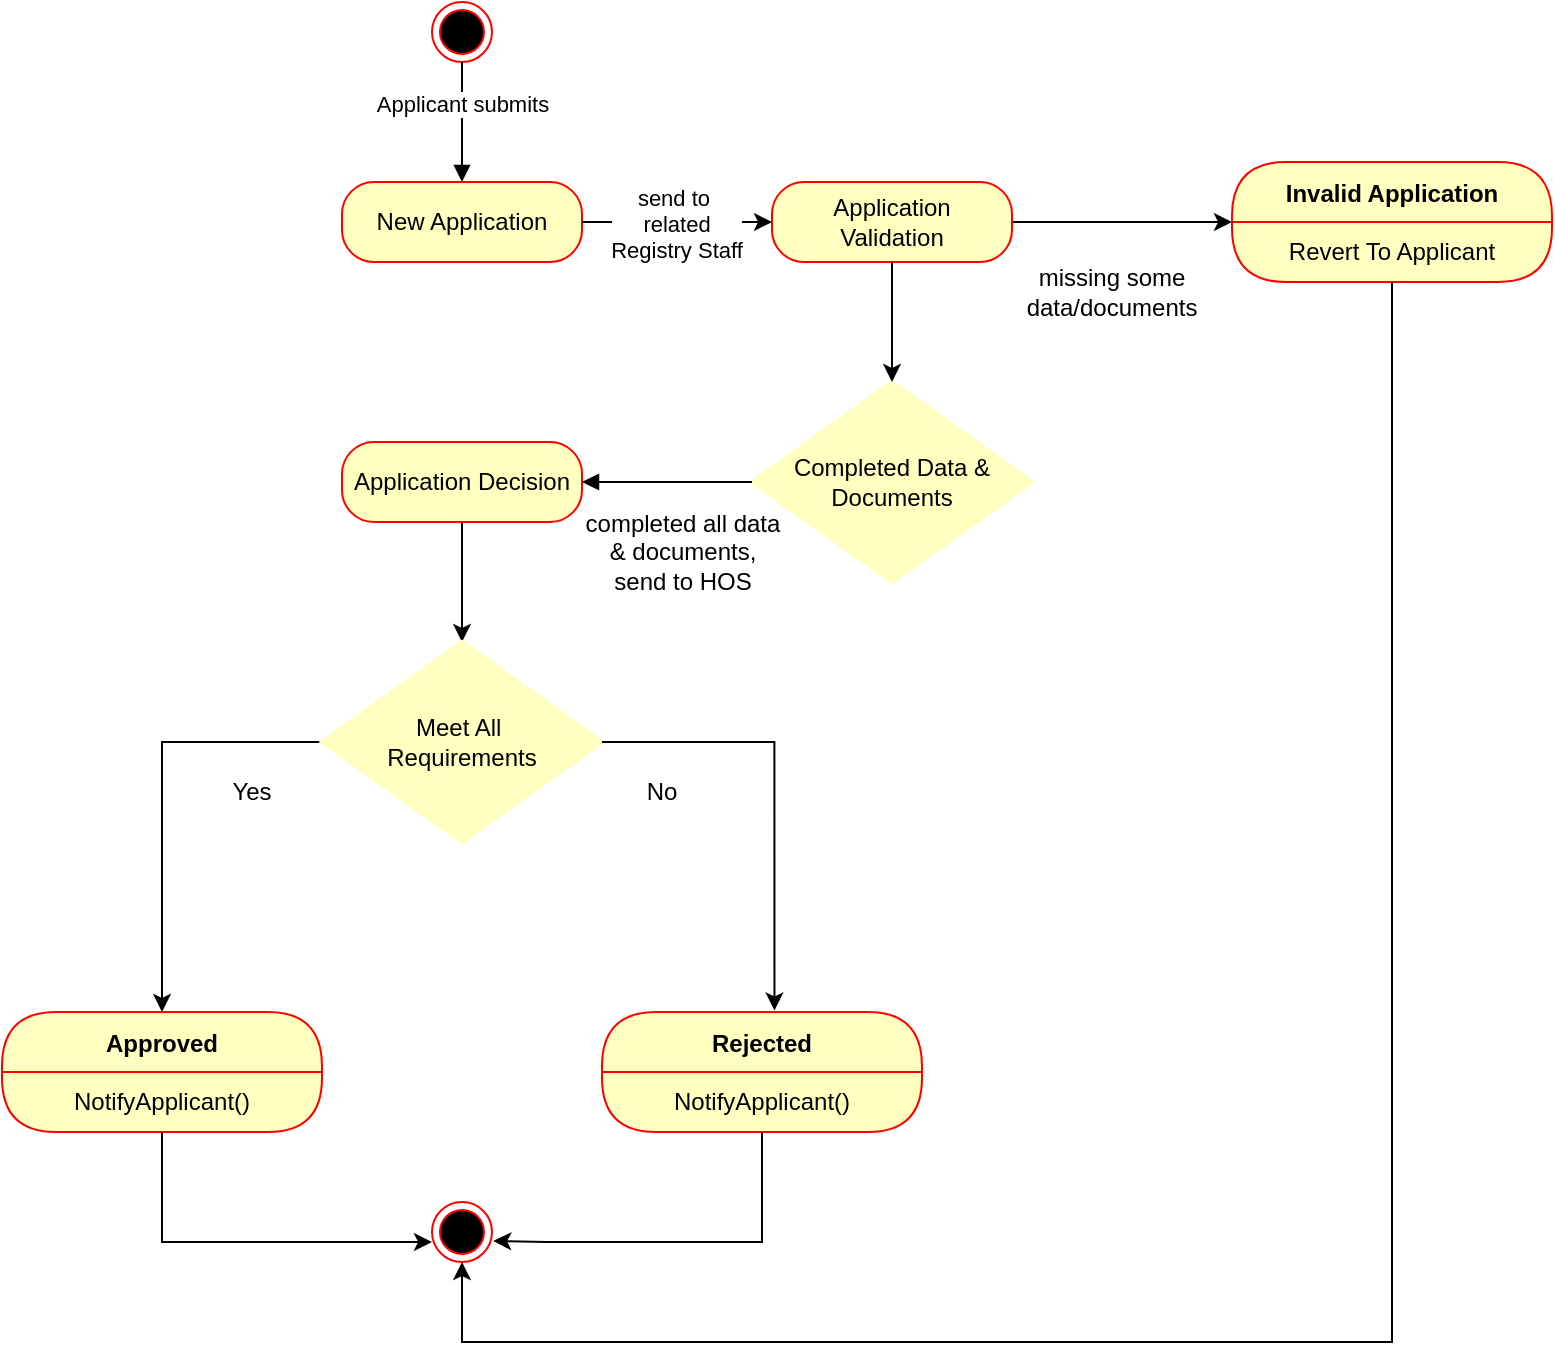 <mxfile version="24.7.16">
  <diagram name="Page-1" id="bEX4h_K71wkaQyJwmbms">
    <mxGraphModel dx="1866" dy="566" grid="1" gridSize="10" guides="1" tooltips="1" connect="1" arrows="1" fold="1" page="1" pageScale="1" pageWidth="827" pageHeight="1169" math="0" shadow="0">
      <root>
        <mxCell id="0" />
        <mxCell id="1" parent="0" />
        <mxCell id="BYFe8m7S0VlNQ-2gdVnh-1" value="" style="ellipse;html=1;shape=endState;fillColor=#000000;strokeColor=#ff0000;" vertex="1" parent="1">
          <mxGeometry x="110" y="80" width="30" height="30" as="geometry" />
        </mxCell>
        <mxCell id="BYFe8m7S0VlNQ-2gdVnh-2" value="Applicant submits" style="html=1;verticalAlign=bottom;endArrow=block;curved=0;rounded=0;exitX=0.5;exitY=1;exitDx=0;exitDy=0;entryX=0.5;entryY=0;entryDx=0;entryDy=0;" edge="1" parent="1" source="BYFe8m7S0VlNQ-2gdVnh-1" target="BYFe8m7S0VlNQ-2gdVnh-3">
          <mxGeometry width="80" relative="1" as="geometry">
            <mxPoint x="370" y="360" as="sourcePoint" />
            <mxPoint x="125" y="160" as="targetPoint" />
          </mxGeometry>
        </mxCell>
        <mxCell id="BYFe8m7S0VlNQ-2gdVnh-3" value="New Application" style="rounded=1;whiteSpace=wrap;html=1;arcSize=40;fontColor=#000000;fillColor=#ffffc0;strokeColor=#ff0000;" vertex="1" parent="1">
          <mxGeometry x="65" y="170" width="120" height="40" as="geometry" />
        </mxCell>
        <mxCell id="BYFe8m7S0VlNQ-2gdVnh-43" style="edgeStyle=orthogonalEdgeStyle;rounded=0;orthogonalLoop=1;jettySize=auto;html=1;exitX=1;exitY=0.5;exitDx=0;exitDy=0;" edge="1" parent="1" source="BYFe8m7S0VlNQ-2gdVnh-6">
          <mxGeometry relative="1" as="geometry">
            <mxPoint x="510" y="190" as="targetPoint" />
          </mxGeometry>
        </mxCell>
        <mxCell id="BYFe8m7S0VlNQ-2gdVnh-6" value="Application&lt;div&gt;Validation&lt;/div&gt;" style="rounded=1;whiteSpace=wrap;html=1;arcSize=40;fontColor=#000000;fillColor=#FFFFC0;strokeColor=#ff0000;" vertex="1" parent="1">
          <mxGeometry x="280" y="170" width="120" height="40" as="geometry" />
        </mxCell>
        <mxCell id="BYFe8m7S0VlNQ-2gdVnh-7" value="Completed Data &amp;amp; Documents" style="strokeWidth=2;html=1;shape=mxgraph.flowchart.decision;whiteSpace=wrap;fillColor=#FFFFC0;strokeColor=#FFFFC0;" vertex="1" parent="1">
          <mxGeometry x="270" y="270" width="140" height="100" as="geometry" />
        </mxCell>
        <mxCell id="BYFe8m7S0VlNQ-2gdVnh-30" style="edgeStyle=orthogonalEdgeStyle;rounded=0;orthogonalLoop=1;jettySize=auto;html=1;exitX=0.5;exitY=1;exitDx=0;exitDy=0;" edge="1" parent="1" source="BYFe8m7S0VlNQ-2gdVnh-8" target="BYFe8m7S0VlNQ-2gdVnh-12">
          <mxGeometry relative="1" as="geometry" />
        </mxCell>
        <mxCell id="BYFe8m7S0VlNQ-2gdVnh-8" value="Application Decision" style="rounded=1;whiteSpace=wrap;html=1;arcSize=40;fontColor=#000000;fillColor=#ffffc0;strokeColor=#ff0000;" vertex="1" parent="1">
          <mxGeometry x="65" y="300" width="120" height="40" as="geometry" />
        </mxCell>
        <mxCell id="BYFe8m7S0VlNQ-2gdVnh-10" style="edgeStyle=orthogonalEdgeStyle;rounded=0;orthogonalLoop=1;jettySize=auto;html=1;exitX=0.5;exitY=1;exitDx=0;exitDy=0;entryX=0.5;entryY=0;entryDx=0;entryDy=0;entryPerimeter=0;" edge="1" parent="1" source="BYFe8m7S0VlNQ-2gdVnh-6" target="BYFe8m7S0VlNQ-2gdVnh-7">
          <mxGeometry relative="1" as="geometry" />
        </mxCell>
        <mxCell id="BYFe8m7S0VlNQ-2gdVnh-52" style="edgeStyle=orthogonalEdgeStyle;rounded=0;orthogonalLoop=1;jettySize=auto;html=1;exitX=0;exitY=0.5;exitDx=0;exitDy=0;exitPerimeter=0;entryX=0.5;entryY=0;entryDx=0;entryDy=0;" edge="1" parent="1" source="BYFe8m7S0VlNQ-2gdVnh-12" target="BYFe8m7S0VlNQ-2gdVnh-20">
          <mxGeometry relative="1" as="geometry" />
        </mxCell>
        <mxCell id="BYFe8m7S0VlNQ-2gdVnh-12" value="Meet All&amp;nbsp;&lt;div&gt;Requirements&lt;/div&gt;" style="strokeWidth=2;html=1;shape=mxgraph.flowchart.decision;whiteSpace=wrap;fillColor=#FFFFC0;strokeColor=#FFFFC0;" vertex="1" parent="1">
          <mxGeometry x="55" y="400" width="140" height="100" as="geometry" />
        </mxCell>
        <mxCell id="BYFe8m7S0VlNQ-2gdVnh-13" value="Rejected" style="swimlane;fontStyle=1;align=center;verticalAlign=middle;childLayout=stackLayout;horizontal=1;startSize=30;horizontalStack=0;resizeParent=0;resizeLast=1;container=0;fontColor=#000000;collapsible=0;rounded=1;arcSize=30;strokeColor=#ff0000;fillColor=#ffffc0;swimlaneFillColor=#ffffc0;dropTarget=0;" vertex="1" parent="1">
          <mxGeometry x="195" y="585" width="160" height="60" as="geometry" />
        </mxCell>
        <mxCell id="BYFe8m7S0VlNQ-2gdVnh-14" value="NotifyApplicant()" style="text;html=1;strokeColor=none;fillColor=none;align=center;verticalAlign=middle;spacingLeft=4;spacingRight=4;whiteSpace=wrap;overflow=hidden;rotatable=0;fontColor=#000000;" vertex="1" parent="BYFe8m7S0VlNQ-2gdVnh-13">
          <mxGeometry y="30" width="160" height="30" as="geometry" />
        </mxCell>
        <mxCell id="BYFe8m7S0VlNQ-2gdVnh-20" value="Approved" style="swimlane;fontStyle=1;align=center;verticalAlign=middle;childLayout=stackLayout;horizontal=1;startSize=30;horizontalStack=0;resizeParent=0;resizeLast=1;container=0;fontColor=#000000;collapsible=0;rounded=1;arcSize=30;strokeColor=#ff0000;fillColor=#ffffc0;swimlaneFillColor=#ffffc0;dropTarget=0;" vertex="1" parent="1">
          <mxGeometry x="-105" y="585" width="160" height="60" as="geometry" />
        </mxCell>
        <mxCell id="BYFe8m7S0VlNQ-2gdVnh-21" value="NotifyApplicant()" style="text;html=1;strokeColor=none;fillColor=none;align=center;verticalAlign=middle;spacingLeft=4;spacingRight=4;whiteSpace=wrap;overflow=hidden;rotatable=0;fontColor=#000000;" vertex="1" parent="BYFe8m7S0VlNQ-2gdVnh-20">
          <mxGeometry y="30" width="160" height="30" as="geometry" />
        </mxCell>
        <mxCell id="BYFe8m7S0VlNQ-2gdVnh-27" value="" style="ellipse;html=1;shape=endState;fillColor=#000000;strokeColor=#ff0000;" vertex="1" parent="1">
          <mxGeometry x="110" y="680" width="30" height="30" as="geometry" />
        </mxCell>
        <mxCell id="BYFe8m7S0VlNQ-2gdVnh-28" style="edgeStyle=orthogonalEdgeStyle;rounded=0;orthogonalLoop=1;jettySize=auto;html=1;entryX=1.021;entryY=0.648;entryDx=0;entryDy=0;entryPerimeter=0;" edge="1" parent="1" source="BYFe8m7S0VlNQ-2gdVnh-14" target="BYFe8m7S0VlNQ-2gdVnh-27">
          <mxGeometry relative="1" as="geometry">
            <Array as="points">
              <mxPoint x="275" y="700" />
              <mxPoint x="167" y="700" />
            </Array>
          </mxGeometry>
        </mxCell>
        <mxCell id="BYFe8m7S0VlNQ-2gdVnh-29" style="edgeStyle=orthogonalEdgeStyle;rounded=0;orthogonalLoop=1;jettySize=auto;html=1;exitX=0.5;exitY=1;exitDx=0;exitDy=0;entryX=0;entryY=0.667;entryDx=0;entryDy=0;entryPerimeter=0;" edge="1" parent="1" source="BYFe8m7S0VlNQ-2gdVnh-21" target="BYFe8m7S0VlNQ-2gdVnh-27">
          <mxGeometry relative="1" as="geometry">
            <Array as="points">
              <mxPoint x="-25" y="700" />
            </Array>
          </mxGeometry>
        </mxCell>
        <mxCell id="BYFe8m7S0VlNQ-2gdVnh-31" value="Invalid Application" style="swimlane;fontStyle=1;align=center;verticalAlign=middle;childLayout=stackLayout;horizontal=1;startSize=30;horizontalStack=0;resizeParent=0;resizeLast=1;container=0;fontColor=#000000;collapsible=0;rounded=1;arcSize=30;strokeColor=#ff0000;fillColor=#ffffc0;swimlaneFillColor=#ffffc0;dropTarget=0;" vertex="1" parent="1">
          <mxGeometry x="510" y="160" width="160" height="60" as="geometry" />
        </mxCell>
        <mxCell id="BYFe8m7S0VlNQ-2gdVnh-35" style="edgeStyle=orthogonalEdgeStyle;rounded=0;orthogonalLoop=1;jettySize=auto;html=1;exitX=0;exitY=0;exitDx=0;exitDy=0;" edge="1" parent="BYFe8m7S0VlNQ-2gdVnh-31" source="BYFe8m7S0VlNQ-2gdVnh-32">
          <mxGeometry relative="1" as="geometry">
            <mxPoint x="0.286" y="30" as="targetPoint" />
          </mxGeometry>
        </mxCell>
        <mxCell id="BYFe8m7S0VlNQ-2gdVnh-32" value="Revert To Applicant" style="text;html=1;strokeColor=none;fillColor=none;align=center;verticalAlign=middle;spacingLeft=4;spacingRight=4;whiteSpace=wrap;overflow=hidden;rotatable=0;fontColor=#000000;" vertex="1" parent="BYFe8m7S0VlNQ-2gdVnh-31">
          <mxGeometry y="30" width="160" height="30" as="geometry" />
        </mxCell>
        <mxCell id="BYFe8m7S0VlNQ-2gdVnh-36" style="edgeStyle=orthogonalEdgeStyle;rounded=0;orthogonalLoop=1;jettySize=auto;html=1;exitX=0.5;exitY=1;exitDx=0;exitDy=0;entryX=0.5;entryY=1;entryDx=0;entryDy=0;" edge="1" parent="1" source="BYFe8m7S0VlNQ-2gdVnh-32" target="BYFe8m7S0VlNQ-2gdVnh-27">
          <mxGeometry relative="1" as="geometry">
            <Array as="points">
              <mxPoint x="590" y="750" />
              <mxPoint x="125" y="750" />
            </Array>
          </mxGeometry>
        </mxCell>
        <mxCell id="BYFe8m7S0VlNQ-2gdVnh-37" value="" style="html=1;verticalAlign=bottom;endArrow=block;curved=0;rounded=0;exitX=0;exitY=0.5;exitDx=0;exitDy=0;entryX=1;entryY=0.5;entryDx=0;entryDy=0;exitPerimeter=0;" edge="1" parent="1" source="BYFe8m7S0VlNQ-2gdVnh-7" target="BYFe8m7S0VlNQ-2gdVnh-8">
          <mxGeometry width="80" relative="1" as="geometry">
            <mxPoint x="250" y="340" as="sourcePoint" />
            <mxPoint x="345" y="340" as="targetPoint" />
          </mxGeometry>
        </mxCell>
        <mxCell id="BYFe8m7S0VlNQ-2gdVnh-38" value="completed all data&lt;div&gt;&amp;amp; documents,&lt;/div&gt;&lt;div&gt;send to HOS&lt;/div&gt;" style="text;html=1;align=center;verticalAlign=middle;resizable=0;points=[];autosize=1;strokeColor=none;fillColor=none;" vertex="1" parent="1">
          <mxGeometry x="175" y="325" width="120" height="60" as="geometry" />
        </mxCell>
        <mxCell id="BYFe8m7S0VlNQ-2gdVnh-44" value="missing some data/documents" style="text;html=1;align=center;verticalAlign=middle;whiteSpace=wrap;rounded=0;" vertex="1" parent="1">
          <mxGeometry x="420" y="210" width="60" height="30" as="geometry" />
        </mxCell>
        <mxCell id="BYFe8m7S0VlNQ-2gdVnh-46" value="" style="endArrow=classic;html=1;rounded=0;exitX=1;exitY=0.5;exitDx=0;exitDy=0;entryX=0;entryY=0.5;entryDx=0;entryDy=0;" edge="1" parent="1" source="BYFe8m7S0VlNQ-2gdVnh-3" target="BYFe8m7S0VlNQ-2gdVnh-6">
          <mxGeometry relative="1" as="geometry">
            <mxPoint x="360" y="150" as="sourcePoint" />
            <mxPoint x="460" y="150" as="targetPoint" />
          </mxGeometry>
        </mxCell>
        <mxCell id="BYFe8m7S0VlNQ-2gdVnh-47" value="Label" style="edgeLabel;resizable=0;html=1;;align=center;verticalAlign=middle;" connectable="0" vertex="1" parent="BYFe8m7S0VlNQ-2gdVnh-46">
          <mxGeometry relative="1" as="geometry" />
        </mxCell>
        <mxCell id="BYFe8m7S0VlNQ-2gdVnh-48" value="send to&amp;nbsp;&lt;div&gt;related&lt;/div&gt;&lt;div&gt;Registry Staff&lt;/div&gt;" style="edgeLabel;html=1;align=center;verticalAlign=middle;resizable=0;points=[];" vertex="1" connectable="0" parent="BYFe8m7S0VlNQ-2gdVnh-46">
          <mxGeometry x="-0.016" y="-1" relative="1" as="geometry">
            <mxPoint as="offset" />
          </mxGeometry>
        </mxCell>
        <mxCell id="BYFe8m7S0VlNQ-2gdVnh-51" style="edgeStyle=orthogonalEdgeStyle;rounded=0;orthogonalLoop=1;jettySize=auto;html=1;exitX=1;exitY=0.5;exitDx=0;exitDy=0;exitPerimeter=0;entryX=0.539;entryY=-0.013;entryDx=0;entryDy=0;entryPerimeter=0;" edge="1" parent="1" source="BYFe8m7S0VlNQ-2gdVnh-12" target="BYFe8m7S0VlNQ-2gdVnh-13">
          <mxGeometry relative="1" as="geometry" />
        </mxCell>
        <mxCell id="BYFe8m7S0VlNQ-2gdVnh-53" value="Yes" style="text;html=1;align=center;verticalAlign=middle;whiteSpace=wrap;rounded=0;" vertex="1" parent="1">
          <mxGeometry x="-10" y="460" width="60" height="30" as="geometry" />
        </mxCell>
        <mxCell id="BYFe8m7S0VlNQ-2gdVnh-54" value="No" style="text;html=1;align=center;verticalAlign=middle;whiteSpace=wrap;rounded=0;" vertex="1" parent="1">
          <mxGeometry x="195" y="460" width="60" height="30" as="geometry" />
        </mxCell>
      </root>
    </mxGraphModel>
  </diagram>
</mxfile>
